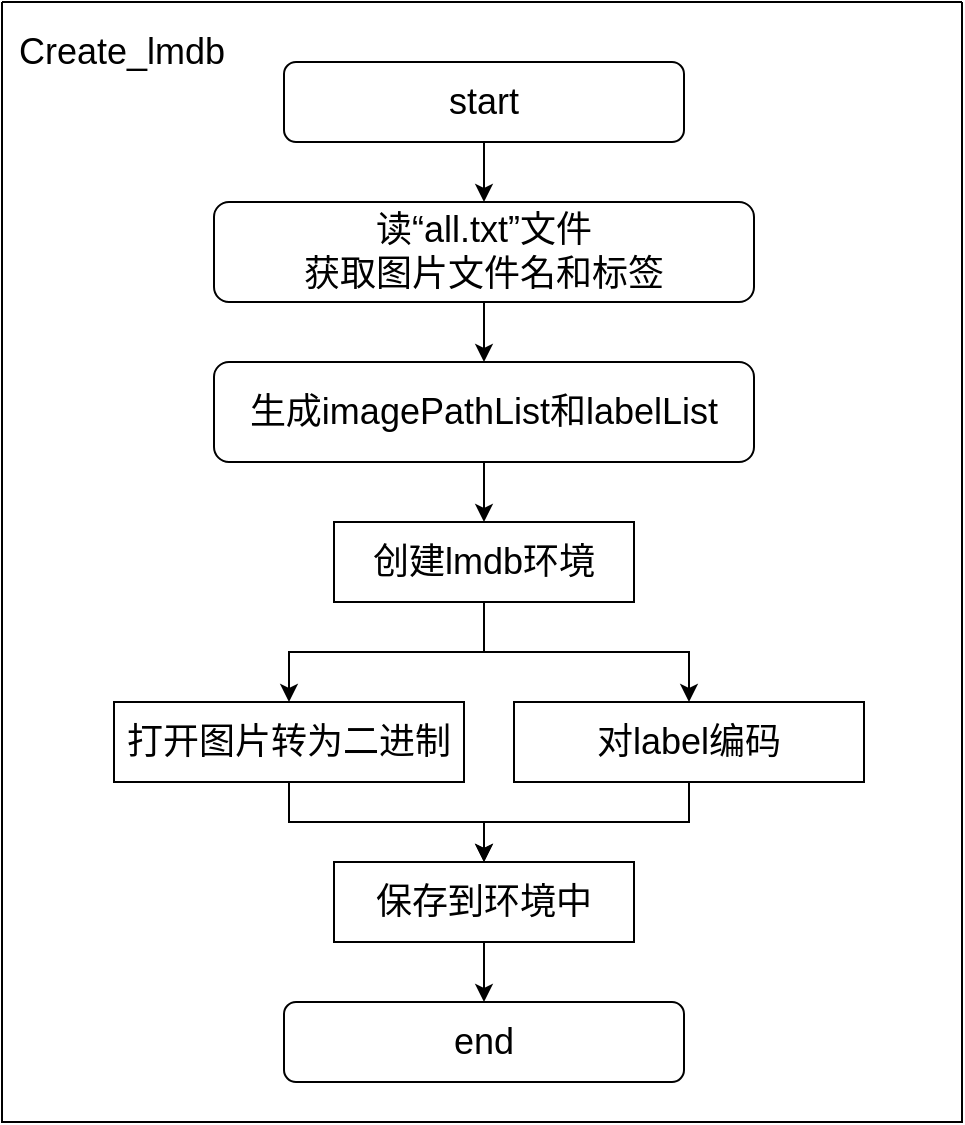 <mxfile version="21.3.2" type="github">
  <diagram name="第 1 页" id="flxeHFiMI6RajaHXVNcw">
    <mxGraphModel dx="1050" dy="485" grid="1" gridSize="10" guides="1" tooltips="1" connect="1" arrows="1" fold="1" page="1" pageScale="1" pageWidth="827" pageHeight="1169" math="0" shadow="0">
      <root>
        <mxCell id="0" />
        <mxCell id="1" parent="0" />
        <mxCell id="4OqEagSRGDBbxtE2zMls-7" value="" style="swimlane;startSize=0;" parent="1" vertex="1">
          <mxGeometry x="170" y="900" width="480" height="560" as="geometry" />
        </mxCell>
        <mxCell id="4OqEagSRGDBbxtE2zMls-8" value="&lt;font style=&quot;font-size: 18px;&quot;&gt;Create_lmdb&lt;/font&gt;" style="text;html=1;strokeColor=none;fillColor=none;align=center;verticalAlign=middle;whiteSpace=wrap;rounded=0;" parent="4OqEagSRGDBbxtE2zMls-7" vertex="1">
          <mxGeometry x="30" y="10" width="60" height="30" as="geometry" />
        </mxCell>
        <mxCell id="tVsVX1ICRb0bFtzIWq4C-6" value="&lt;font style=&quot;font-size: 18px;&quot;&gt;end&lt;/font&gt;" style="rounded=1;whiteSpace=wrap;html=1;" vertex="1" parent="4OqEagSRGDBbxtE2zMls-7">
          <mxGeometry x="141" y="500" width="200" height="40" as="geometry" />
        </mxCell>
        <mxCell id="tVsVX1ICRb0bFtzIWq4C-4" value="" style="edgeStyle=orthogonalEdgeStyle;rounded=0;orthogonalLoop=1;jettySize=auto;html=1;" edge="1" parent="1" source="4OqEagSRGDBbxtE2zMls-6" target="tVsVX1ICRb0bFtzIWq4C-2">
          <mxGeometry relative="1" as="geometry" />
        </mxCell>
        <mxCell id="4OqEagSRGDBbxtE2zMls-6" value="&lt;font style=&quot;font-size: 18px;&quot;&gt;读“all.txt”文件&lt;br style=&quot;border-color: var(--border-color);&quot;&gt;获取图片文件名和标签&lt;br&gt;&lt;/font&gt;" style="rounded=1;whiteSpace=wrap;html=1;" parent="1" vertex="1">
          <mxGeometry x="276" y="1000" width="270" height="50" as="geometry" />
        </mxCell>
        <mxCell id="4OqEagSRGDBbxtE2zMls-3" value="&lt;font style=&quot;font-size: 18px;&quot;&gt;创建lmdb环境&lt;/font&gt;" style="rounded=0;whiteSpace=wrap;html=1;" parent="1" vertex="1">
          <mxGeometry x="336" y="1160" width="150" height="40" as="geometry" />
        </mxCell>
        <mxCell id="4OqEagSRGDBbxtE2zMls-22" style="edgeStyle=orthogonalEdgeStyle;rounded=0;orthogonalLoop=1;jettySize=auto;html=1;exitX=0.5;exitY=1;exitDx=0;exitDy=0;entryX=0.5;entryY=0;entryDx=0;entryDy=0;" parent="1" source="4OqEagSRGDBbxtE2zMls-4" target="4OqEagSRGDBbxtE2zMls-21" edge="1">
          <mxGeometry relative="1" as="geometry" />
        </mxCell>
        <mxCell id="4OqEagSRGDBbxtE2zMls-4" value="&lt;font style=&quot;font-size: 18px;&quot;&gt;打开图片转为二进制&lt;/font&gt;" style="rounded=0;whiteSpace=wrap;html=1;" parent="1" vertex="1">
          <mxGeometry x="226" y="1250" width="175" height="40" as="geometry" />
        </mxCell>
        <mxCell id="4OqEagSRGDBbxtE2zMls-5" value="" style="edgeStyle=orthogonalEdgeStyle;rounded=0;orthogonalLoop=1;jettySize=auto;html=1;" parent="1" source="4OqEagSRGDBbxtE2zMls-3" target="4OqEagSRGDBbxtE2zMls-4" edge="1">
          <mxGeometry relative="1" as="geometry" />
        </mxCell>
        <mxCell id="4OqEagSRGDBbxtE2zMls-25" value="" style="edgeStyle=orthogonalEdgeStyle;rounded=0;orthogonalLoop=1;jettySize=auto;html=1;" parent="1" source="4OqEagSRGDBbxtE2zMls-17" target="4OqEagSRGDBbxtE2zMls-21" edge="1">
          <mxGeometry relative="1" as="geometry" />
        </mxCell>
        <mxCell id="4OqEagSRGDBbxtE2zMls-17" value="&lt;font style=&quot;font-size: 18px;&quot;&gt;对label编码&lt;/font&gt;" style="rounded=0;whiteSpace=wrap;html=1;" parent="1" vertex="1">
          <mxGeometry x="426" y="1250" width="175" height="40" as="geometry" />
        </mxCell>
        <mxCell id="4OqEagSRGDBbxtE2zMls-18" value="" style="edgeStyle=orthogonalEdgeStyle;rounded=0;orthogonalLoop=1;jettySize=auto;html=1;entryX=0.5;entryY=0;entryDx=0;entryDy=0;exitX=0.5;exitY=1;exitDx=0;exitDy=0;" parent="1" source="4OqEagSRGDBbxtE2zMls-3" target="4OqEagSRGDBbxtE2zMls-17" edge="1">
          <mxGeometry relative="1" as="geometry">
            <mxPoint x="421" y="1210" as="sourcePoint" />
            <mxPoint x="334" y="1260" as="targetPoint" />
          </mxGeometry>
        </mxCell>
        <mxCell id="tVsVX1ICRb0bFtzIWq4C-7" value="" style="edgeStyle=orthogonalEdgeStyle;rounded=0;orthogonalLoop=1;jettySize=auto;html=1;" edge="1" parent="1" source="4OqEagSRGDBbxtE2zMls-21" target="tVsVX1ICRb0bFtzIWq4C-6">
          <mxGeometry relative="1" as="geometry" />
        </mxCell>
        <mxCell id="4OqEagSRGDBbxtE2zMls-21" value="&lt;font style=&quot;font-size: 18px;&quot;&gt;保存到环境中&lt;/font&gt;" style="rounded=0;whiteSpace=wrap;html=1;" parent="1" vertex="1">
          <mxGeometry x="336" y="1330" width="150" height="40" as="geometry" />
        </mxCell>
        <mxCell id="tVsVX1ICRb0bFtzIWq4C-3" value="" style="edgeStyle=orthogonalEdgeStyle;rounded=0;orthogonalLoop=1;jettySize=auto;html=1;" edge="1" parent="1" source="tVsVX1ICRb0bFtzIWq4C-1" target="4OqEagSRGDBbxtE2zMls-6">
          <mxGeometry relative="1" as="geometry" />
        </mxCell>
        <mxCell id="tVsVX1ICRb0bFtzIWq4C-1" value="&lt;font style=&quot;font-size: 18px;&quot;&gt;start&lt;/font&gt;" style="rounded=1;whiteSpace=wrap;html=1;" vertex="1" parent="1">
          <mxGeometry x="311" y="930" width="200" height="40" as="geometry" />
        </mxCell>
        <mxCell id="tVsVX1ICRb0bFtzIWq4C-5" value="" style="edgeStyle=orthogonalEdgeStyle;rounded=0;orthogonalLoop=1;jettySize=auto;html=1;" edge="1" parent="1" source="tVsVX1ICRb0bFtzIWq4C-2" target="4OqEagSRGDBbxtE2zMls-3">
          <mxGeometry relative="1" as="geometry" />
        </mxCell>
        <mxCell id="tVsVX1ICRb0bFtzIWq4C-2" value="&lt;font style=&quot;font-size: 18px;&quot;&gt;生成imagePathList和labelList&lt;br&gt;&lt;/font&gt;" style="rounded=1;whiteSpace=wrap;html=1;" vertex="1" parent="1">
          <mxGeometry x="276" y="1080" width="270" height="50" as="geometry" />
        </mxCell>
      </root>
    </mxGraphModel>
  </diagram>
</mxfile>
